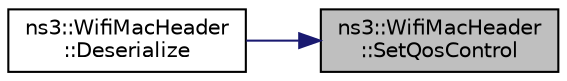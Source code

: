 digraph "ns3::WifiMacHeader::SetQosControl"
{
 // LATEX_PDF_SIZE
  edge [fontname="Helvetica",fontsize="10",labelfontname="Helvetica",labelfontsize="10"];
  node [fontname="Helvetica",fontsize="10",shape=record];
  rankdir="RL";
  Node1 [label="ns3::WifiMacHeader\l::SetQosControl",height=0.2,width=0.4,color="black", fillcolor="grey75", style="filled", fontcolor="black",tooltip="Set the QoS Control field with the given raw value."];
  Node1 -> Node2 [dir="back",color="midnightblue",fontsize="10",style="solid",fontname="Helvetica"];
  Node2 [label="ns3::WifiMacHeader\l::Deserialize",height=0.2,width=0.4,color="black", fillcolor="white", style="filled",URL="$classns3_1_1_wifi_mac_header.html#a90d4600f2911842469f6dad74cbd17e0",tooltip=" "];
}
